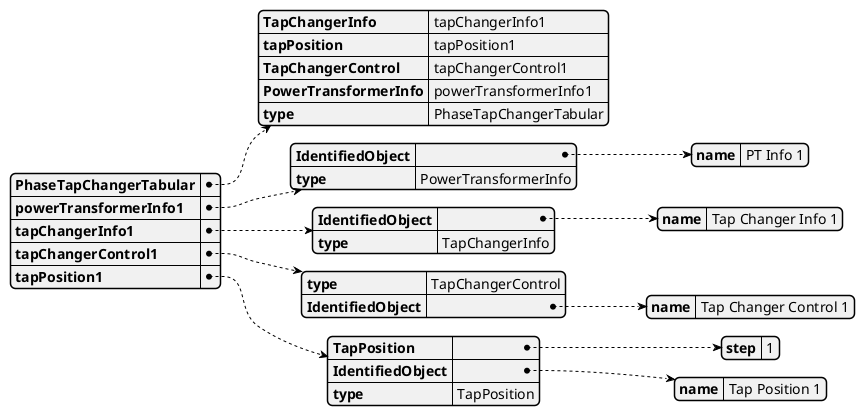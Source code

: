 @startjson
{
  "PhaseTapChangerTabular": {
    "TapChangerInfo": "tapChangerInfo1",
    "tapPosition": "tapPosition1",
    "TapChangerControl": "tapChangerControl1",
    "PowerTransformerInfo": "powerTransformerInfo1",
    "type": "PhaseTapChangerTabular"
  },
  "powerTransformerInfo1": {
    "IdentifiedObject": {
      "name": "PT Info 1"
    },
    "type": "PowerTransformerInfo"
  },
  "tapChangerInfo1": {
    "IdentifiedObject": {
      "name": "Tap Changer Info 1"
    },
    "type": "TapChangerInfo"
  },
  "tapChangerControl1": {
    "type": "TapChangerControl",
    "IdentifiedObject": {
      "name": "Tap Changer Control 1"
    }
  },
  "tapPosition1": {
    "TapPosition": {
      "step": "1"
    },
    "IdentifiedObject": {
      "name": "Tap Position 1"
    },
    "type": "TapPosition"
  }
}
@endjson
